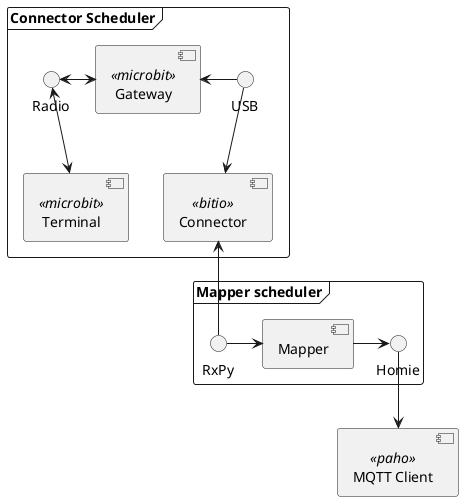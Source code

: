 @startuml

frame "Connector Scheduler"{
    [Connector] <<bitio>>
    [Gateway] <<microbit>>
    [Terminal] <<microbit>>
    USB -left-> Gateway
    USB --> Connector
    Radio <-> Gateway
    Radio <--> Terminal
}
[MQTT Client] <<paho>> as mqtt

frame "Mapper scheduler"{
    [Mapper] 
    RxPy -right-> Mapper
    RxPy -up-> Connector
Mapper -> Homie
}
Homie --> mqtt

@enduml